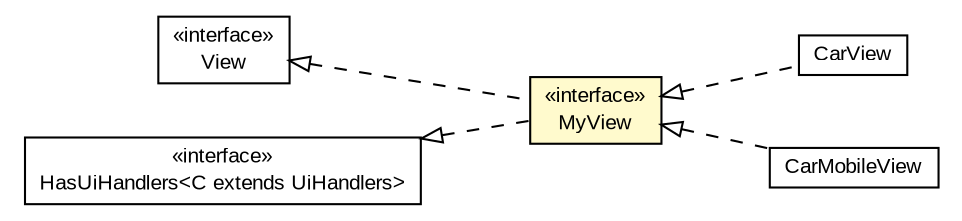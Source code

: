 #!/usr/local/bin/dot
#
# Class diagram 
# Generated by UMLGraph version R5_6-24-gf6e263 (http://www.umlgraph.org/)
#

digraph G {
	edge [fontname="arial",fontsize=10,labelfontname="arial",labelfontsize=10];
	node [fontname="arial",fontsize=10,shape=plaintext];
	nodesep=0.25;
	ranksep=0.5;
	rankdir=LR;
	// com.gwtplatform.mvp.client.View
	c160381 [label=<<table title="com.gwtplatform.mvp.client.View" border="0" cellborder="1" cellspacing="0" cellpadding="2" port="p" href="../../../../../mvp/client/View.html">
		<tr><td><table border="0" cellspacing="0" cellpadding="1">
<tr><td align="center" balign="center"> &#171;interface&#187; </td></tr>
<tr><td align="center" balign="center"> View </td></tr>
		</table></td></tr>
		</table>>, URL="../../../../../mvp/client/View.html", fontname="arial", fontcolor="black", fontsize=10.0];
	// com.gwtplatform.mvp.client.HasUiHandlers<C extends com.gwtplatform.mvp.client.UiHandlers>
	c160401 [label=<<table title="com.gwtplatform.mvp.client.HasUiHandlers" border="0" cellborder="1" cellspacing="0" cellpadding="2" port="p" href="../../../../../mvp/client/HasUiHandlers.html">
		<tr><td><table border="0" cellspacing="0" cellpadding="1">
<tr><td align="center" balign="center"> &#171;interface&#187; </td></tr>
<tr><td align="center" balign="center"> HasUiHandlers&lt;C extends UiHandlers&gt; </td></tr>
		</table></td></tr>
		</table>>, URL="../../../../../mvp/client/HasUiHandlers.html", fontname="arial", fontcolor="black", fontsize=10.0];
	// com.gwtplatform.carstore.client.application.cars.car.CarView
	c160687 [label=<<table title="com.gwtplatform.carstore.client.application.cars.car.CarView" border="0" cellborder="1" cellspacing="0" cellpadding="2" port="p" href="./CarView.html">
		<tr><td><table border="0" cellspacing="0" cellpadding="1">
<tr><td align="center" balign="center"> CarView </td></tr>
		</table></td></tr>
		</table>>, URL="./CarView.html", fontname="arial", fontcolor="black", fontsize=10.0];
	// com.gwtplatform.carstore.client.application.cars.car.CarPresenter.MyView
	c160697 [label=<<table title="com.gwtplatform.carstore.client.application.cars.car.CarPresenter.MyView" border="0" cellborder="1" cellspacing="0" cellpadding="2" port="p" bgcolor="lemonChiffon" href="./CarPresenter.MyView.html">
		<tr><td><table border="0" cellspacing="0" cellpadding="1">
<tr><td align="center" balign="center"> &#171;interface&#187; </td></tr>
<tr><td align="center" balign="center"> MyView </td></tr>
		</table></td></tr>
		</table>>, URL="./CarPresenter.MyView.html", fontname="arial", fontcolor="black", fontsize=10.0];
	// com.gwtplatform.carstore.client.application.cars.car.CarMobileView
	c160699 [label=<<table title="com.gwtplatform.carstore.client.application.cars.car.CarMobileView" border="0" cellborder="1" cellspacing="0" cellpadding="2" port="p" href="./CarMobileView.html">
		<tr><td><table border="0" cellspacing="0" cellpadding="1">
<tr><td align="center" balign="center"> CarMobileView </td></tr>
		</table></td></tr>
		</table>>, URL="./CarMobileView.html", fontname="arial", fontcolor="black", fontsize=10.0];
	//com.gwtplatform.carstore.client.application.cars.car.CarView implements com.gwtplatform.carstore.client.application.cars.car.CarPresenter.MyView
	c160697:p -> c160687:p [dir=back,arrowtail=empty,style=dashed];
	//com.gwtplatform.carstore.client.application.cars.car.CarPresenter.MyView implements com.gwtplatform.mvp.client.View
	c160381:p -> c160697:p [dir=back,arrowtail=empty,style=dashed];
	//com.gwtplatform.carstore.client.application.cars.car.CarPresenter.MyView implements com.gwtplatform.mvp.client.HasUiHandlers<C extends com.gwtplatform.mvp.client.UiHandlers>
	c160401:p -> c160697:p [dir=back,arrowtail=empty,style=dashed];
	//com.gwtplatform.carstore.client.application.cars.car.CarMobileView implements com.gwtplatform.carstore.client.application.cars.car.CarPresenter.MyView
	c160697:p -> c160699:p [dir=back,arrowtail=empty,style=dashed];
}

